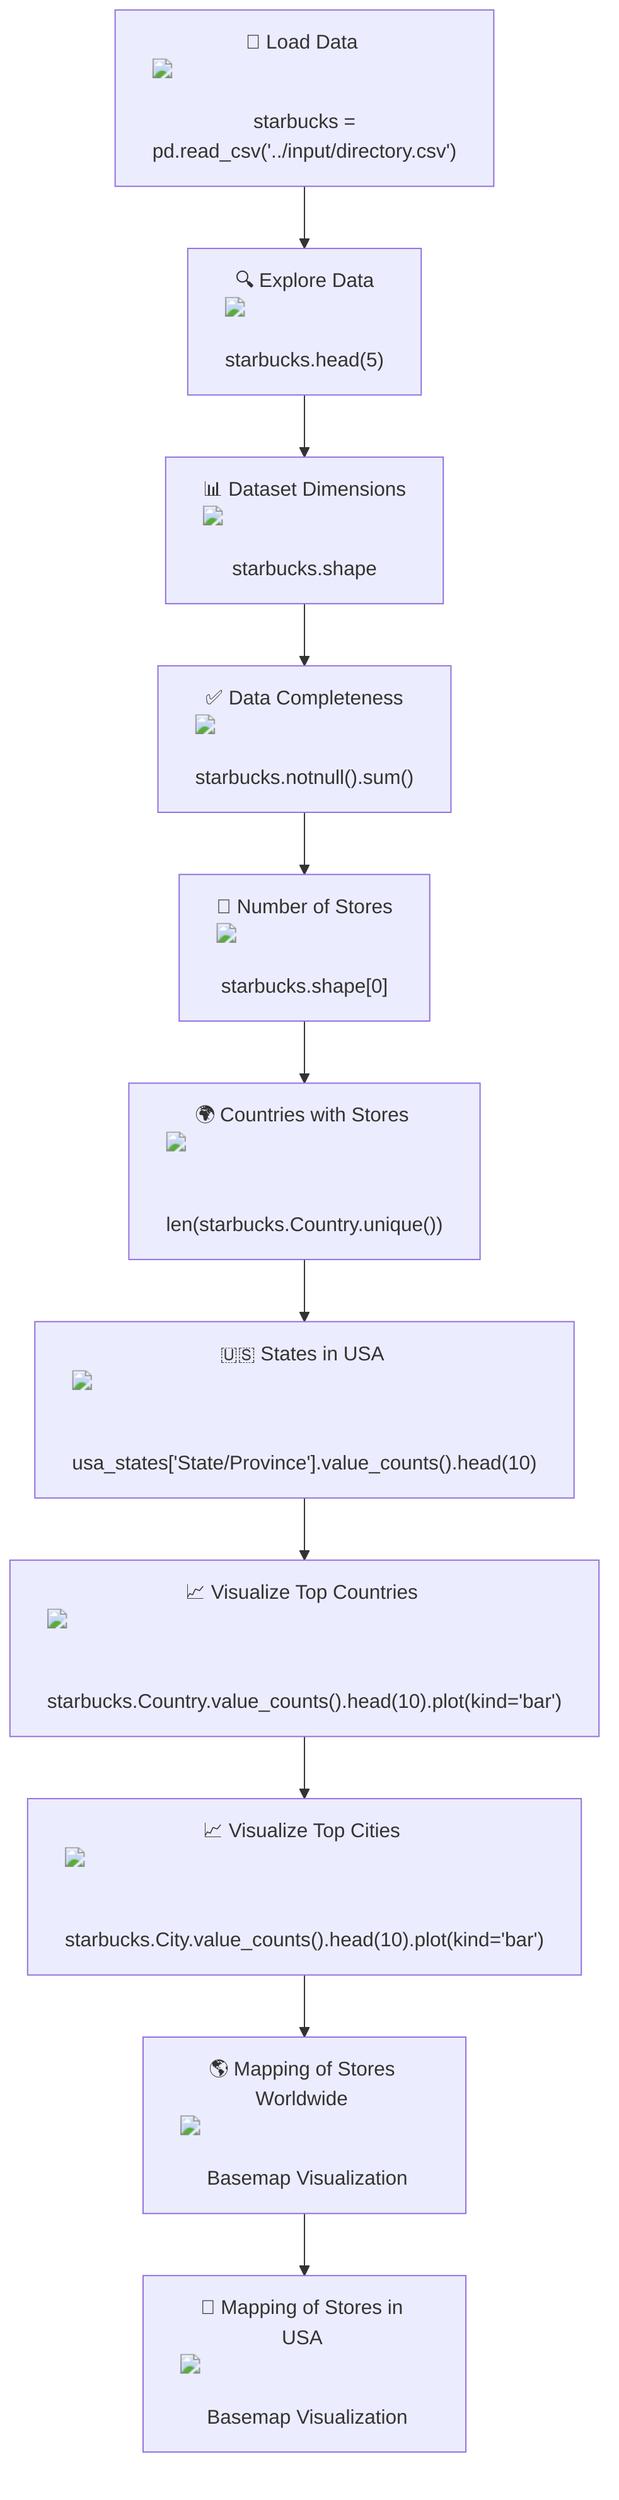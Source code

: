 flowchart TD
    A["📂 Load Data <img src='file.svg'/> <br/> starbucks = pd.read_csv('../input/directory.csv')"] --> B["🔍 Explore Data <img src='table.svg'/> <br/> starbucks.head(5)"]
    B --> C["📊 Dataset Dimensions <img src='table.svg'/> <br/> starbucks.shape"]
    C --> D["✅ Data Completeness <img src='table.svg'/> <br/> starbucks.notnull().sum()"]
    D --> E["🏪 Number of Stores <img src='table.svg'/> <br/> starbucks.shape[0]"]
    E --> F["🌍 Countries with Stores <img src='table.svg'/> <br/> len(starbucks.Country.unique())"]
    F --> G["🇺🇸 States in USA <img src='table.svg'/> <br/> usa_states['State/Province'].value_counts().head(10)"]
    G --> H["📈 Visualize Top Countries <img src='barplot_template.svg'/> <br/> starbucks.Country.value_counts().head(10).plot(kind='bar')"]
    H --> I["📈 Visualize Top Cities <img src='barplot_template.svg'/> <br/> starbucks.City.value_counts().head(10).plot(kind='bar')"]
    I --> J["🌎 Mapping of Stores Worldwide <img src='image.svg'/> <br/> Basemap Visualization"]
    J --> K["📍 Mapping of Stores in USA <img src='image.svg'/> <br/> Basemap Visualization"]